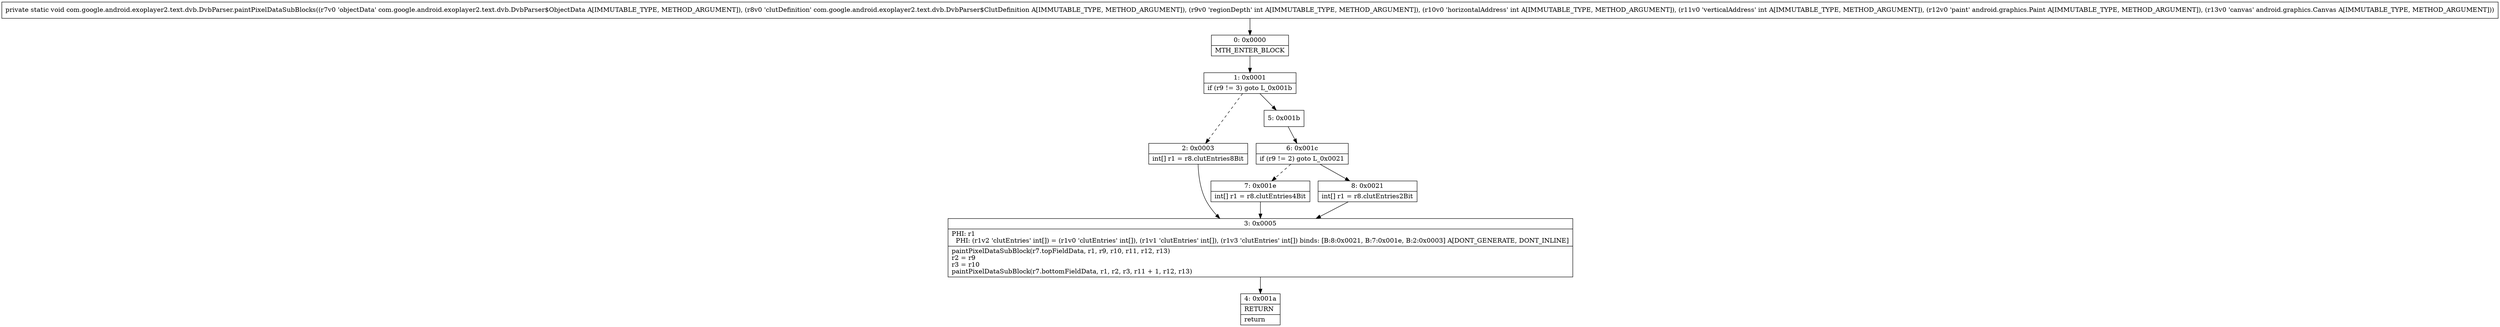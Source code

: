 digraph "CFG forcom.google.android.exoplayer2.text.dvb.DvbParser.paintPixelDataSubBlocks(Lcom\/google\/android\/exoplayer2\/text\/dvb\/DvbParser$ObjectData;Lcom\/google\/android\/exoplayer2\/text\/dvb\/DvbParser$ClutDefinition;IIILandroid\/graphics\/Paint;Landroid\/graphics\/Canvas;)V" {
Node_0 [shape=record,label="{0\:\ 0x0000|MTH_ENTER_BLOCK\l}"];
Node_1 [shape=record,label="{1\:\ 0x0001|if (r9 != 3) goto L_0x001b\l}"];
Node_2 [shape=record,label="{2\:\ 0x0003|int[] r1 = r8.clutEntries8Bit\l}"];
Node_3 [shape=record,label="{3\:\ 0x0005|PHI: r1 \l  PHI: (r1v2 'clutEntries' int[]) = (r1v0 'clutEntries' int[]), (r1v1 'clutEntries' int[]), (r1v3 'clutEntries' int[]) binds: [B:8:0x0021, B:7:0x001e, B:2:0x0003] A[DONT_GENERATE, DONT_INLINE]\l|paintPixelDataSubBlock(r7.topFieldData, r1, r9, r10, r11, r12, r13)\lr2 = r9\lr3 = r10\lpaintPixelDataSubBlock(r7.bottomFieldData, r1, r2, r3, r11 + 1, r12, r13)\l}"];
Node_4 [shape=record,label="{4\:\ 0x001a|RETURN\l|return\l}"];
Node_5 [shape=record,label="{5\:\ 0x001b}"];
Node_6 [shape=record,label="{6\:\ 0x001c|if (r9 != 2) goto L_0x0021\l}"];
Node_7 [shape=record,label="{7\:\ 0x001e|int[] r1 = r8.clutEntries4Bit\l}"];
Node_8 [shape=record,label="{8\:\ 0x0021|int[] r1 = r8.clutEntries2Bit\l}"];
MethodNode[shape=record,label="{private static void com.google.android.exoplayer2.text.dvb.DvbParser.paintPixelDataSubBlocks((r7v0 'objectData' com.google.android.exoplayer2.text.dvb.DvbParser$ObjectData A[IMMUTABLE_TYPE, METHOD_ARGUMENT]), (r8v0 'clutDefinition' com.google.android.exoplayer2.text.dvb.DvbParser$ClutDefinition A[IMMUTABLE_TYPE, METHOD_ARGUMENT]), (r9v0 'regionDepth' int A[IMMUTABLE_TYPE, METHOD_ARGUMENT]), (r10v0 'horizontalAddress' int A[IMMUTABLE_TYPE, METHOD_ARGUMENT]), (r11v0 'verticalAddress' int A[IMMUTABLE_TYPE, METHOD_ARGUMENT]), (r12v0 'paint' android.graphics.Paint A[IMMUTABLE_TYPE, METHOD_ARGUMENT]), (r13v0 'canvas' android.graphics.Canvas A[IMMUTABLE_TYPE, METHOD_ARGUMENT])) }"];
MethodNode -> Node_0;
Node_0 -> Node_1;
Node_1 -> Node_2[style=dashed];
Node_1 -> Node_5;
Node_2 -> Node_3;
Node_3 -> Node_4;
Node_5 -> Node_6;
Node_6 -> Node_7[style=dashed];
Node_6 -> Node_8;
Node_7 -> Node_3;
Node_8 -> Node_3;
}


